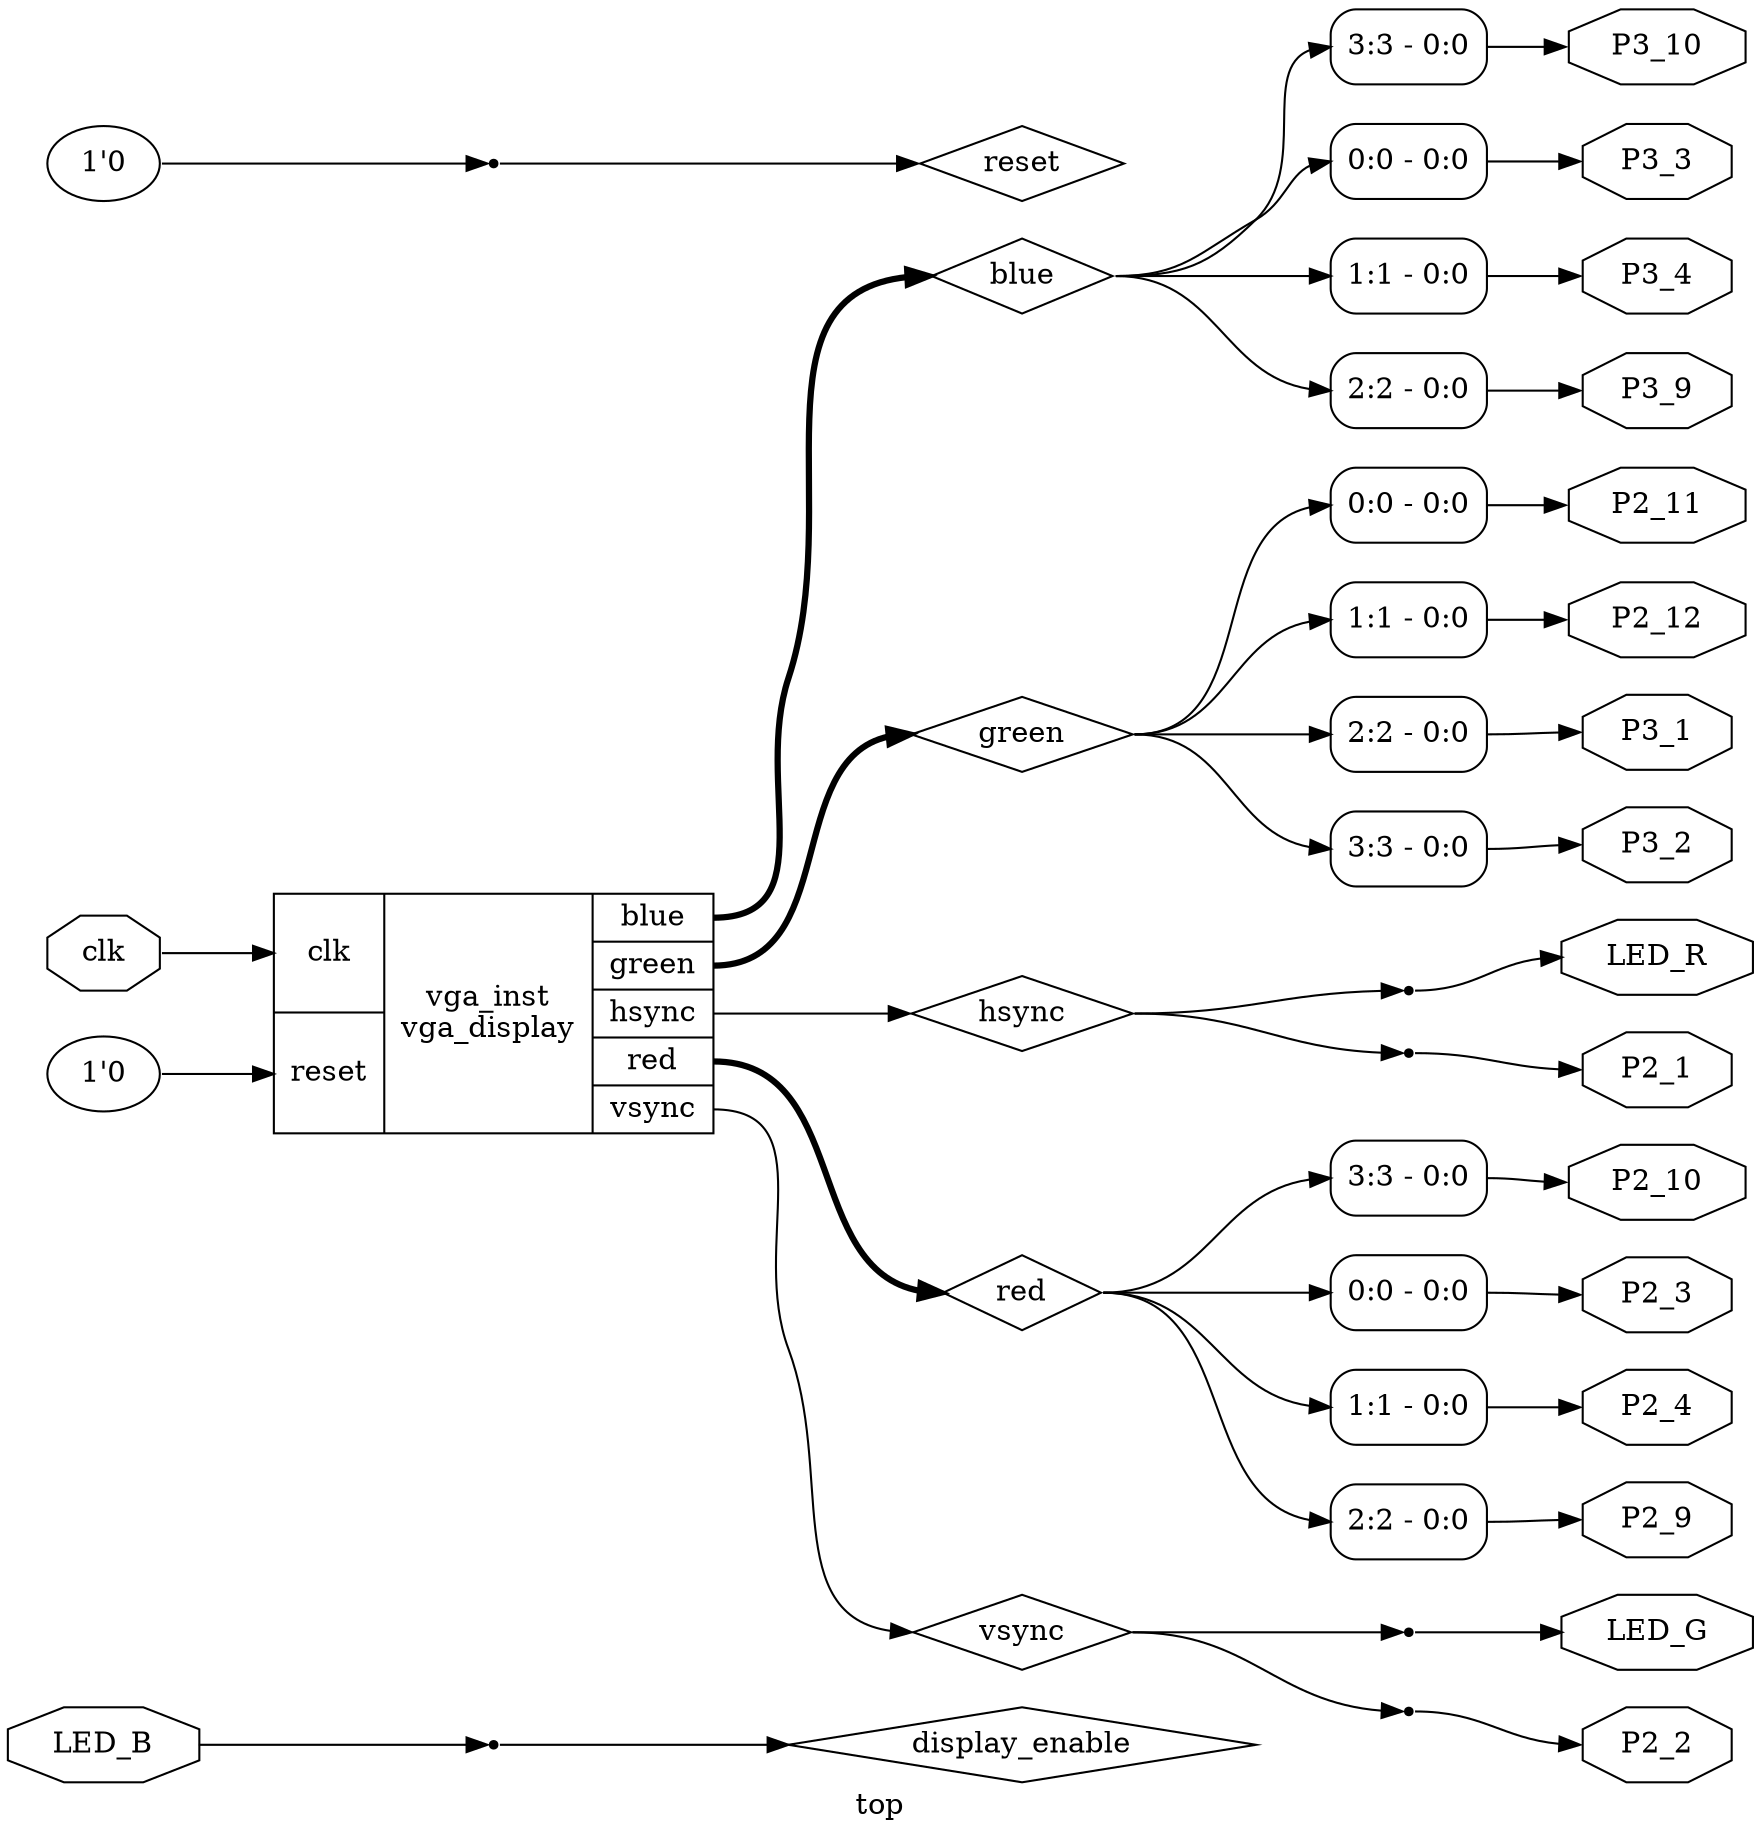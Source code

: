 digraph "top" {
label="top";
rankdir="LR";
remincross=true;
n1 [ shape=octagon, label="LED_B", color="black", fontcolor="black"];
n2 [ shape=octagon, label="LED_G", color="black", fontcolor="black"];
n3 [ shape=octagon, label="LED_R", color="black", fontcolor="black"];
n4 [ shape=octagon, label="P2_1", color="black", fontcolor="black"];
n5 [ shape=octagon, label="P2_10", color="black", fontcolor="black"];
n6 [ shape=octagon, label="P2_11", color="black", fontcolor="black"];
n7 [ shape=octagon, label="P2_12", color="black", fontcolor="black"];
n8 [ shape=octagon, label="P2_2", color="black", fontcolor="black"];
n9 [ shape=octagon, label="P2_3", color="black", fontcolor="black"];
n10 [ shape=octagon, label="P2_4", color="black", fontcolor="black"];
n11 [ shape=octagon, label="P2_9", color="black", fontcolor="black"];
n12 [ shape=octagon, label="P3_1", color="black", fontcolor="black"];
n13 [ shape=octagon, label="P3_10", color="black", fontcolor="black"];
n14 [ shape=octagon, label="P3_2", color="black", fontcolor="black"];
n15 [ shape=octagon, label="P3_3", color="black", fontcolor="black"];
n16 [ shape=octagon, label="P3_4", color="black", fontcolor="black"];
n17 [ shape=octagon, label="P3_9", color="black", fontcolor="black"];
n18 [ shape=diamond, label="blue", color="black", fontcolor="black"];
n19 [ shape=octagon, label="clk", color="black", fontcolor="black"];
n20 [ shape=diamond, label="display_enable", color="black", fontcolor="black"];
n21 [ shape=diamond, label="green", color="black", fontcolor="black"];
n22 [ shape=diamond, label="hsync", color="black", fontcolor="black"];
n23 [ shape=diamond, label="red", color="black", fontcolor="black"];
n24 [ shape=diamond, label="reset", color="black", fontcolor="black"];
n25 [ shape=diamond, label="vsync", color="black", fontcolor="black"];
v0 [ label="1'0" ];
c26 [ shape=record, label="{{<p19> clk|<p24> reset}|vga_inst\nvga_display|{<p18> blue|<p21> green|<p22> hsync|<p23> red|<p25> vsync}}",  ];
x1 [shape=point, ];
x2 [shape=point, ];
x3 [shape=point, ];
x4 [ shape=record, style=rounded, label="<s0> 3:3 - 0:0 ", color="black", fontcolor="black" ];
x5 [ shape=record, style=rounded, label="<s0> 0:0 - 0:0 ", color="black", fontcolor="black" ];
x6 [ shape=record, style=rounded, label="<s0> 1:1 - 0:0 ", color="black", fontcolor="black" ];
x7 [shape=point, ];
x8 [ shape=record, style=rounded, label="<s0> 0:0 - 0:0 ", color="black", fontcolor="black" ];
x9 [ shape=record, style=rounded, label="<s0> 1:1 - 0:0 ", color="black", fontcolor="black" ];
x10 [ shape=record, style=rounded, label="<s0> 2:2 - 0:0 ", color="black", fontcolor="black" ];
x11 [ shape=record, style=rounded, label="<s0> 2:2 - 0:0 ", color="black", fontcolor="black" ];
x12 [ shape=record, style=rounded, label="<s0> 3:3 - 0:0 ", color="black", fontcolor="black" ];
x13 [ shape=record, style=rounded, label="<s0> 3:3 - 0:0 ", color="black", fontcolor="black" ];
x14 [ shape=record, style=rounded, label="<s0> 0:0 - 0:0 ", color="black", fontcolor="black" ];
x15 [ shape=record, style=rounded, label="<s0> 1:1 - 0:0 ", color="black", fontcolor="black" ];
x16 [ shape=record, style=rounded, label="<s0> 2:2 - 0:0 ", color="black", fontcolor="black" ];
x17 [shape=point, ];
v18 [ label="1'0" ];
x19 [shape=point, ];
n1:e -> x17:w [color="black", fontcolor="black", label=""];
x9:e -> n10:w [color="black", fontcolor="black", label=""];
x10:e -> n11:w [color="black", fontcolor="black", label=""];
x11:e -> n12:w [color="black", fontcolor="black", label=""];
x12:e -> n13:w [color="black", fontcolor="black", label=""];
x13:e -> n14:w [color="black", fontcolor="black", label=""];
x14:e -> n15:w [color="black", fontcolor="black", label=""];
x15:e -> n16:w [color="black", fontcolor="black", label=""];
x16:e -> n17:w [color="black", fontcolor="black", label=""];
c26:p18:e -> n18:w [color="black", fontcolor="black", style="setlinewidth(3)", label=""];
n18:e -> x12:s0:w [color="black", fontcolor="black", label=""];
n18:e -> x14:s0:w [color="black", fontcolor="black", label=""];
n18:e -> x15:s0:w [color="black", fontcolor="black", label=""];
n18:e -> x16:s0:w [color="black", fontcolor="black", label=""];
n19:e -> c26:p19:w [color="black", fontcolor="black", label=""];
x1:e -> n2:w [color="black", fontcolor="black", label=""];
x17:e -> n20:w [color="black", fontcolor="black", label=""];
c26:p21:e -> n21:w [color="black", fontcolor="black", style="setlinewidth(3)", label=""];
n21:e -> x11:s0:w [color="black", fontcolor="black", label=""];
n21:e -> x13:s0:w [color="black", fontcolor="black", label=""];
n21:e -> x5:s0:w [color="black", fontcolor="black", label=""];
n21:e -> x6:s0:w [color="black", fontcolor="black", label=""];
c26:p22:e -> n22:w [color="black", fontcolor="black", label=""];
n22:e -> x2:w [color="black", fontcolor="black", label=""];
n22:e -> x3:w [color="black", fontcolor="black", label=""];
c26:p23:e -> n23:w [color="black", fontcolor="black", style="setlinewidth(3)", label=""];
n23:e -> x10:s0:w [color="black", fontcolor="black", label=""];
n23:e -> x4:s0:w [color="black", fontcolor="black", label=""];
n23:e -> x8:s0:w [color="black", fontcolor="black", label=""];
n23:e -> x9:s0:w [color="black", fontcolor="black", label=""];
x19:e -> n24:w [color="black", fontcolor="black", label=""];
c26:p25:e -> n25:w [color="black", fontcolor="black", label=""];
n25:e -> x1:w [color="black", fontcolor="black", label=""];
n25:e -> x7:w [color="black", fontcolor="black", label=""];
x2:e -> n3:w [color="black", fontcolor="black", label=""];
x3:e -> n4:w [color="black", fontcolor="black", label=""];
x4:e -> n5:w [color="black", fontcolor="black", label=""];
x5:e -> n6:w [color="black", fontcolor="black", label=""];
x6:e -> n7:w [color="black", fontcolor="black", label=""];
x7:e -> n8:w [color="black", fontcolor="black", label=""];
x8:e -> n9:w [color="black", fontcolor="black", label=""];
v0:e -> c26:p24:w [color="black", fontcolor="black", label=""];
v18:e -> x19:w [color="black", fontcolor="black", label=""];
}
